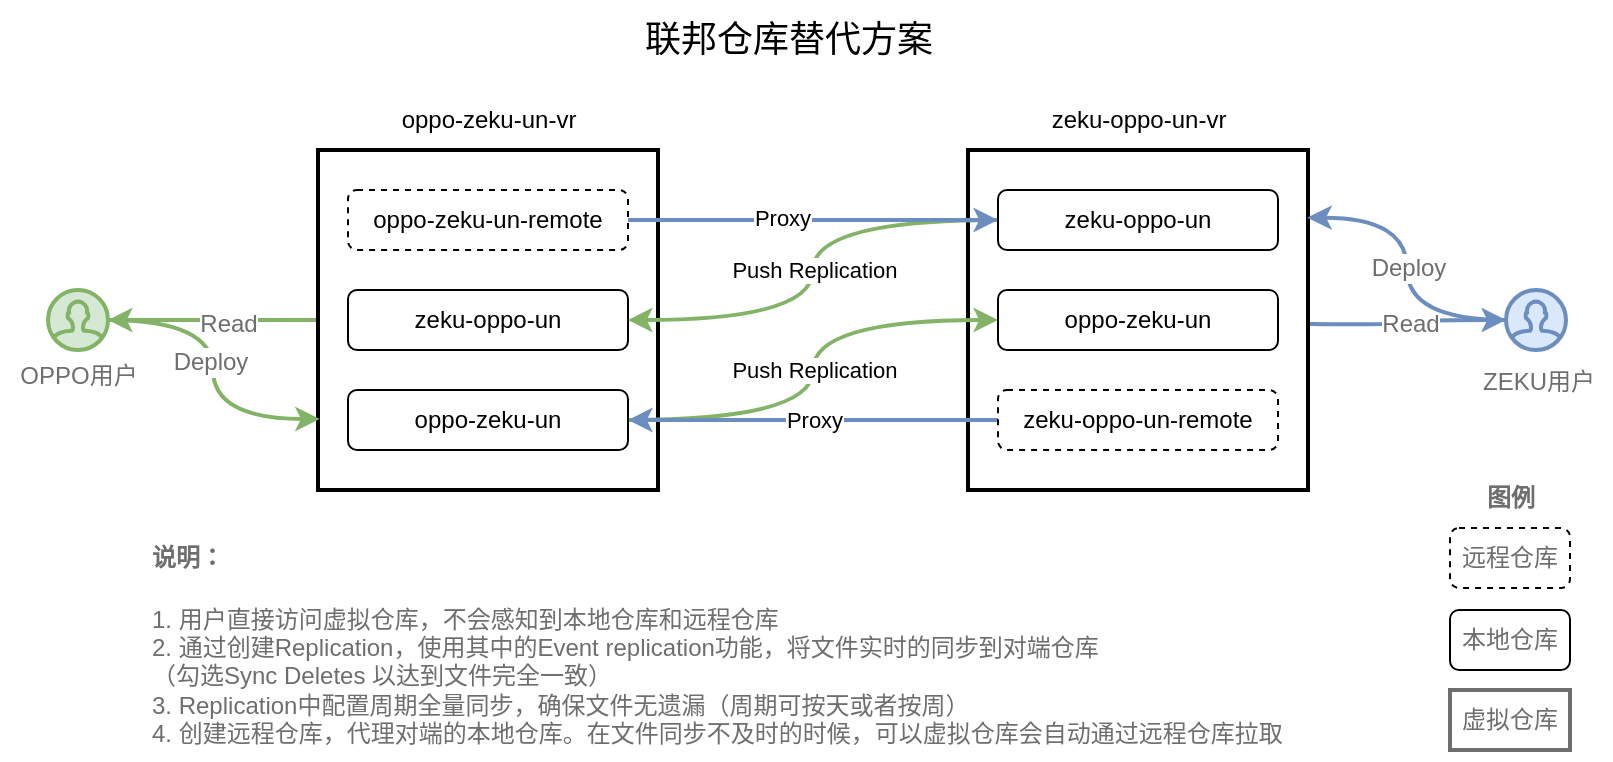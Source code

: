 <mxfile version="20.5.3" type="github">
  <diagram id="aU3LlI7BI3JMirQAzEiF" name="第 1 页">
    <mxGraphModel dx="1425" dy="801" grid="0" gridSize="10" guides="1" tooltips="1" connect="1" arrows="1" fold="1" page="1" pageScale="1" pageWidth="827" pageHeight="1169" math="0" shadow="0">
      <root>
        <mxCell id="0" />
        <mxCell id="1" parent="0" />
        <mxCell id="FrQW7oxbEgU2IKvYySrV-42" value="Read" style="edgeStyle=orthogonalEdgeStyle;curved=1;rounded=0;orthogonalLoop=1;jettySize=auto;html=1;strokeWidth=2;fontSize=12;fontColor=#6E6E6E;fillColor=#dae8fc;strokeColor=#6c8ebf;" edge="1" parent="1" target="FrQW7oxbEgU2IKvYySrV-34">
          <mxGeometry relative="1" as="geometry">
            <mxPoint x="658" y="207" as="sourcePoint" />
          </mxGeometry>
        </mxCell>
        <mxCell id="FrQW7oxbEgU2IKvYySrV-23" value="" style="whiteSpace=wrap;html=1;aspect=fixed;strokeWidth=2;" vertex="1" parent="1">
          <mxGeometry x="487" y="120" width="170" height="170" as="geometry" />
        </mxCell>
        <mxCell id="FrQW7oxbEgU2IKvYySrV-40" value="" style="edgeStyle=orthogonalEdgeStyle;curved=1;rounded=0;orthogonalLoop=1;jettySize=auto;html=1;strokeWidth=2;fontSize=12;fontColor=#6E6E6E;fillColor=#d5e8d4;strokeColor=#82b366;" edge="1" parent="1" source="FrQW7oxbEgU2IKvYySrV-22" target="FrQW7oxbEgU2IKvYySrV-33">
          <mxGeometry relative="1" as="geometry" />
        </mxCell>
        <mxCell id="FrQW7oxbEgU2IKvYySrV-41" value="Read" style="edgeLabel;html=1;align=center;verticalAlign=middle;resizable=0;points=[];fontSize=12;fontColor=#6E6E6E;" vertex="1" connectable="0" parent="FrQW7oxbEgU2IKvYySrV-40">
          <mxGeometry x="-0.133" y="2" relative="1" as="geometry">
            <mxPoint as="offset" />
          </mxGeometry>
        </mxCell>
        <mxCell id="FrQW7oxbEgU2IKvYySrV-22" value="" style="whiteSpace=wrap;html=1;aspect=fixed;strokeWidth=2;" vertex="1" parent="1">
          <mxGeometry x="162" y="120" width="170" height="170" as="geometry" />
        </mxCell>
        <mxCell id="FrQW7oxbEgU2IKvYySrV-5" value="Push Replication" style="edgeStyle=orthogonalEdgeStyle;rounded=0;orthogonalLoop=1;jettySize=auto;html=1;entryX=0;entryY=0.5;entryDx=0;entryDy=0;curved=1;strokeWidth=2;fillColor=#d5e8d4;strokeColor=#82b366;" edge="1" parent="1" source="FrQW7oxbEgU2IKvYySrV-1" target="FrQW7oxbEgU2IKvYySrV-2">
          <mxGeometry relative="1" as="geometry" />
        </mxCell>
        <mxCell id="FrQW7oxbEgU2IKvYySrV-1" value="oppo-zeku-un" style="rounded=1;whiteSpace=wrap;html=1;" vertex="1" parent="1">
          <mxGeometry x="177" y="240" width="140" height="30" as="geometry" />
        </mxCell>
        <mxCell id="FrQW7oxbEgU2IKvYySrV-2" value="oppo-zeku-un" style="rounded=1;whiteSpace=wrap;html=1;" vertex="1" parent="1">
          <mxGeometry x="502" y="190" width="140" height="30" as="geometry" />
        </mxCell>
        <mxCell id="FrQW7oxbEgU2IKvYySrV-7" value="zeku-oppo-un" style="rounded=1;whiteSpace=wrap;html=1;" vertex="1" parent="1">
          <mxGeometry x="177" y="190" width="140" height="30" as="geometry" />
        </mxCell>
        <mxCell id="FrQW7oxbEgU2IKvYySrV-9" value="Push Replication" style="edgeStyle=orthogonalEdgeStyle;rounded=0;orthogonalLoop=1;jettySize=auto;html=1;entryX=1;entryY=0.5;entryDx=0;entryDy=0;curved=1;strokeWidth=2;fillColor=#d5e8d4;strokeColor=#82b366;" edge="1" parent="1" source="FrQW7oxbEgU2IKvYySrV-8" target="FrQW7oxbEgU2IKvYySrV-7">
          <mxGeometry relative="1" as="geometry">
            <mxPoint x="437" y="205.0" as="targetPoint" />
          </mxGeometry>
        </mxCell>
        <mxCell id="FrQW7oxbEgU2IKvYySrV-8" value="zeku-oppo-un" style="rounded=1;whiteSpace=wrap;html=1;" vertex="1" parent="1">
          <mxGeometry x="502" y="140" width="140" height="30" as="geometry" />
        </mxCell>
        <mxCell id="FrQW7oxbEgU2IKvYySrV-16" style="edgeStyle=none;rounded=0;orthogonalLoop=1;jettySize=auto;html=1;entryX=0;entryY=0.5;entryDx=0;entryDy=0;strokeWidth=2;fillColor=#dae8fc;strokeColor=#6c8ebf;" edge="1" parent="1" source="FrQW7oxbEgU2IKvYySrV-13" target="FrQW7oxbEgU2IKvYySrV-8">
          <mxGeometry relative="1" as="geometry" />
        </mxCell>
        <mxCell id="FrQW7oxbEgU2IKvYySrV-17" value="Proxy" style="edgeLabel;html=1;align=center;verticalAlign=middle;resizable=0;points=[];" vertex="1" connectable="0" parent="FrQW7oxbEgU2IKvYySrV-16">
          <mxGeometry x="-0.172" y="1" relative="1" as="geometry">
            <mxPoint as="offset" />
          </mxGeometry>
        </mxCell>
        <mxCell id="FrQW7oxbEgU2IKvYySrV-13" value="oppo-zeku-un-remote" style="rounded=1;whiteSpace=wrap;html=1;dashed=1;" vertex="1" parent="1">
          <mxGeometry x="177" y="140" width="140" height="30" as="geometry" />
        </mxCell>
        <mxCell id="FrQW7oxbEgU2IKvYySrV-19" value="Proxy" style="edgeStyle=none;rounded=0;orthogonalLoop=1;jettySize=auto;html=1;entryX=1;entryY=0.5;entryDx=0;entryDy=0;strokeWidth=2;fillColor=#dae8fc;strokeColor=#6c8ebf;" edge="1" parent="1" source="FrQW7oxbEgU2IKvYySrV-18" target="FrQW7oxbEgU2IKvYySrV-1">
          <mxGeometry relative="1" as="geometry" />
        </mxCell>
        <mxCell id="FrQW7oxbEgU2IKvYySrV-18" value="zeku-oppo-un-remote" style="rounded=1;whiteSpace=wrap;html=1;dashed=1;" vertex="1" parent="1">
          <mxGeometry x="502" y="240" width="140" height="30" as="geometry" />
        </mxCell>
        <mxCell id="FrQW7oxbEgU2IKvYySrV-24" value="oppo-zeku-un-vr" style="text;html=1;align=center;verticalAlign=middle;resizable=0;points=[];autosize=1;strokeColor=none;fillColor=none;" vertex="1" parent="1">
          <mxGeometry x="192" y="90" width="110" height="30" as="geometry" />
        </mxCell>
        <mxCell id="FrQW7oxbEgU2IKvYySrV-26" value="zeku-oppo-un-vr" style="text;html=1;align=center;verticalAlign=middle;resizable=0;points=[];autosize=1;strokeColor=none;fillColor=none;" vertex="1" parent="1">
          <mxGeometry x="517" y="90" width="110" height="30" as="geometry" />
        </mxCell>
        <mxCell id="FrQW7oxbEgU2IKvYySrV-27" value="联邦仓库替代方案" style="text;html=1;align=center;verticalAlign=middle;resizable=0;points=[];autosize=1;strokeColor=none;fillColor=none;fontSize=18;" vertex="1" parent="1">
          <mxGeometry x="312" y="45" width="170" height="40" as="geometry" />
        </mxCell>
        <mxCell id="FrQW7oxbEgU2IKvYySrV-28" value="图例" style="text;html=1;align=center;verticalAlign=middle;resizable=0;points=[];autosize=1;strokeColor=none;fillColor=none;fontSize=12;fontColor=#6E6E6E;fontStyle=1" vertex="1" parent="1">
          <mxGeometry x="737" y="281" width="42" height="26" as="geometry" />
        </mxCell>
        <mxCell id="FrQW7oxbEgU2IKvYySrV-29" value="远程仓库" style="rounded=1;whiteSpace=wrap;html=1;dashed=1;fontColor=#6E6E6E;" vertex="1" parent="1">
          <mxGeometry x="728" y="309" width="60" height="30" as="geometry" />
        </mxCell>
        <mxCell id="FrQW7oxbEgU2IKvYySrV-30" value="本地仓库" style="rounded=1;whiteSpace=wrap;html=1;fontColor=#6E6E6E;" vertex="1" parent="1">
          <mxGeometry x="728" y="350" width="60" height="30" as="geometry" />
        </mxCell>
        <mxCell id="FrQW7oxbEgU2IKvYySrV-32" value="虚拟仓库" style="rounded=0;whiteSpace=wrap;html=1;strokeWidth=2;fontSize=12;fontColor=#6E6E6E;strokeColor=#6E6E6E;" vertex="1" parent="1">
          <mxGeometry x="728" y="390" width="60" height="30" as="geometry" />
        </mxCell>
        <mxCell id="FrQW7oxbEgU2IKvYySrV-37" style="edgeStyle=orthogonalEdgeStyle;curved=1;rounded=0;orthogonalLoop=1;jettySize=auto;html=1;strokeWidth=2;fontSize=12;fontColor=#6E6E6E;fillColor=#d5e8d4;strokeColor=#82b366;entryX=0.005;entryY=0.791;entryDx=0;entryDy=0;entryPerimeter=0;" edge="1" parent="1" source="FrQW7oxbEgU2IKvYySrV-33" target="FrQW7oxbEgU2IKvYySrV-22">
          <mxGeometry relative="1" as="geometry">
            <mxPoint x="156" y="257" as="targetPoint" />
          </mxGeometry>
        </mxCell>
        <mxCell id="FrQW7oxbEgU2IKvYySrV-38" value="Deploy" style="edgeLabel;html=1;align=center;verticalAlign=middle;resizable=0;points=[];fontSize=12;fontColor=#6E6E6E;" vertex="1" connectable="0" parent="FrQW7oxbEgU2IKvYySrV-37">
          <mxGeometry x="-0.051" y="-2" relative="1" as="geometry">
            <mxPoint as="offset" />
          </mxGeometry>
        </mxCell>
        <mxCell id="FrQW7oxbEgU2IKvYySrV-33" value="" style="html=1;verticalLabelPosition=bottom;align=center;labelBackgroundColor=#ffffff;verticalAlign=top;strokeWidth=2;strokeColor=#82b366;shadow=0;dashed=0;shape=mxgraph.ios7.icons.user;fontSize=12;fillColor=#d5e8d4;" vertex="1" parent="1">
          <mxGeometry x="27" y="190" width="30" height="30" as="geometry" />
        </mxCell>
        <mxCell id="FrQW7oxbEgU2IKvYySrV-43" value="Deploy" style="edgeStyle=orthogonalEdgeStyle;curved=1;rounded=0;orthogonalLoop=1;jettySize=auto;html=1;entryX=0.998;entryY=0.199;entryDx=0;entryDy=0;entryPerimeter=0;strokeWidth=2;fontSize=12;fontColor=#6E6E6E;fillColor=#dae8fc;strokeColor=#6c8ebf;" edge="1" parent="1" source="FrQW7oxbEgU2IKvYySrV-34" target="FrQW7oxbEgU2IKvYySrV-23">
          <mxGeometry relative="1" as="geometry">
            <mxPoint x="682.34" y="157.23" as="targetPoint" />
          </mxGeometry>
        </mxCell>
        <mxCell id="FrQW7oxbEgU2IKvYySrV-34" value="" style="html=1;verticalLabelPosition=bottom;align=center;labelBackgroundColor=#ffffff;verticalAlign=top;strokeWidth=2;strokeColor=#6c8ebf;shadow=0;dashed=0;shape=mxgraph.ios7.icons.user;fontSize=12;fillColor=#dae8fc;" vertex="1" parent="1">
          <mxGeometry x="756" y="190" width="30" height="30" as="geometry" />
        </mxCell>
        <mxCell id="FrQW7oxbEgU2IKvYySrV-44" value="OPPO用户" style="text;html=1;align=center;verticalAlign=middle;resizable=0;points=[];autosize=1;strokeColor=none;fillColor=none;fontSize=12;fontColor=#6E6E6E;" vertex="1" parent="1">
          <mxGeometry x="3.5" y="220" width="77" height="26" as="geometry" />
        </mxCell>
        <mxCell id="FrQW7oxbEgU2IKvYySrV-45" value="ZEKU用户" style="text;html=1;align=center;verticalAlign=middle;resizable=0;points=[];autosize=1;strokeColor=none;fillColor=none;fontSize=12;fontColor=#6E6E6E;" vertex="1" parent="1">
          <mxGeometry x="734.5" y="223" width="74" height="26" as="geometry" />
        </mxCell>
        <mxCell id="FrQW7oxbEgU2IKvYySrV-46" value="&lt;h4&gt;说明：&lt;/h4&gt;1. 用户直接访问虚拟仓库，不会感知到本地仓库和远程仓库&lt;br&gt;2. 通过创建Replication，使用其中的Event replication功能，将文件实时的同步到对端仓库&lt;br&gt;（勾选Sync Deletes 以达到文件完全一致）&lt;br&gt;3. Replication中配置周期全量同步，确保文件无遗漏（周期可按天或者按周）&lt;br&gt;4. 创建远程仓库，代理对端的本地仓库。在文件同步不及时的时候，可以虚拟仓库会自动通过远程仓库拉取" style="text;html=1;align=left;verticalAlign=middle;resizable=0;points=[];autosize=1;strokeColor=none;fillColor=none;fontSize=12;fontColor=#6E6E6E;" vertex="1" parent="1">
          <mxGeometry x="77" y="295" width="583" height="130" as="geometry" />
        </mxCell>
      </root>
    </mxGraphModel>
  </diagram>
</mxfile>
